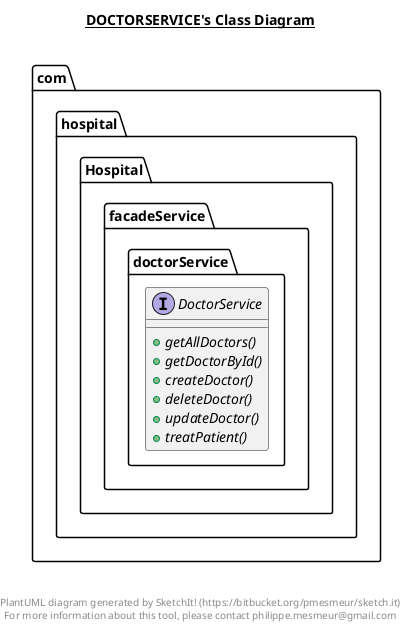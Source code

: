 @startuml

title __DOCTORSERVICE's Class Diagram__\n

  package com.hospital.Hospital {
    package com.hospital.Hospital.facadeService.doctorService {
      interface DoctorService {
          {abstract} + getAllDoctors()
          {abstract} + getDoctorById()
          {abstract} + createDoctor()
          {abstract} + deleteDoctor()
          {abstract} + updateDoctor()
          {abstract} + treatPatient()
      }
    }
  }
  



right footer


PlantUML diagram generated by SketchIt! (https://bitbucket.org/pmesmeur/sketch.it)
For more information about this tool, please contact philippe.mesmeur@gmail.com
endfooter

@enduml
